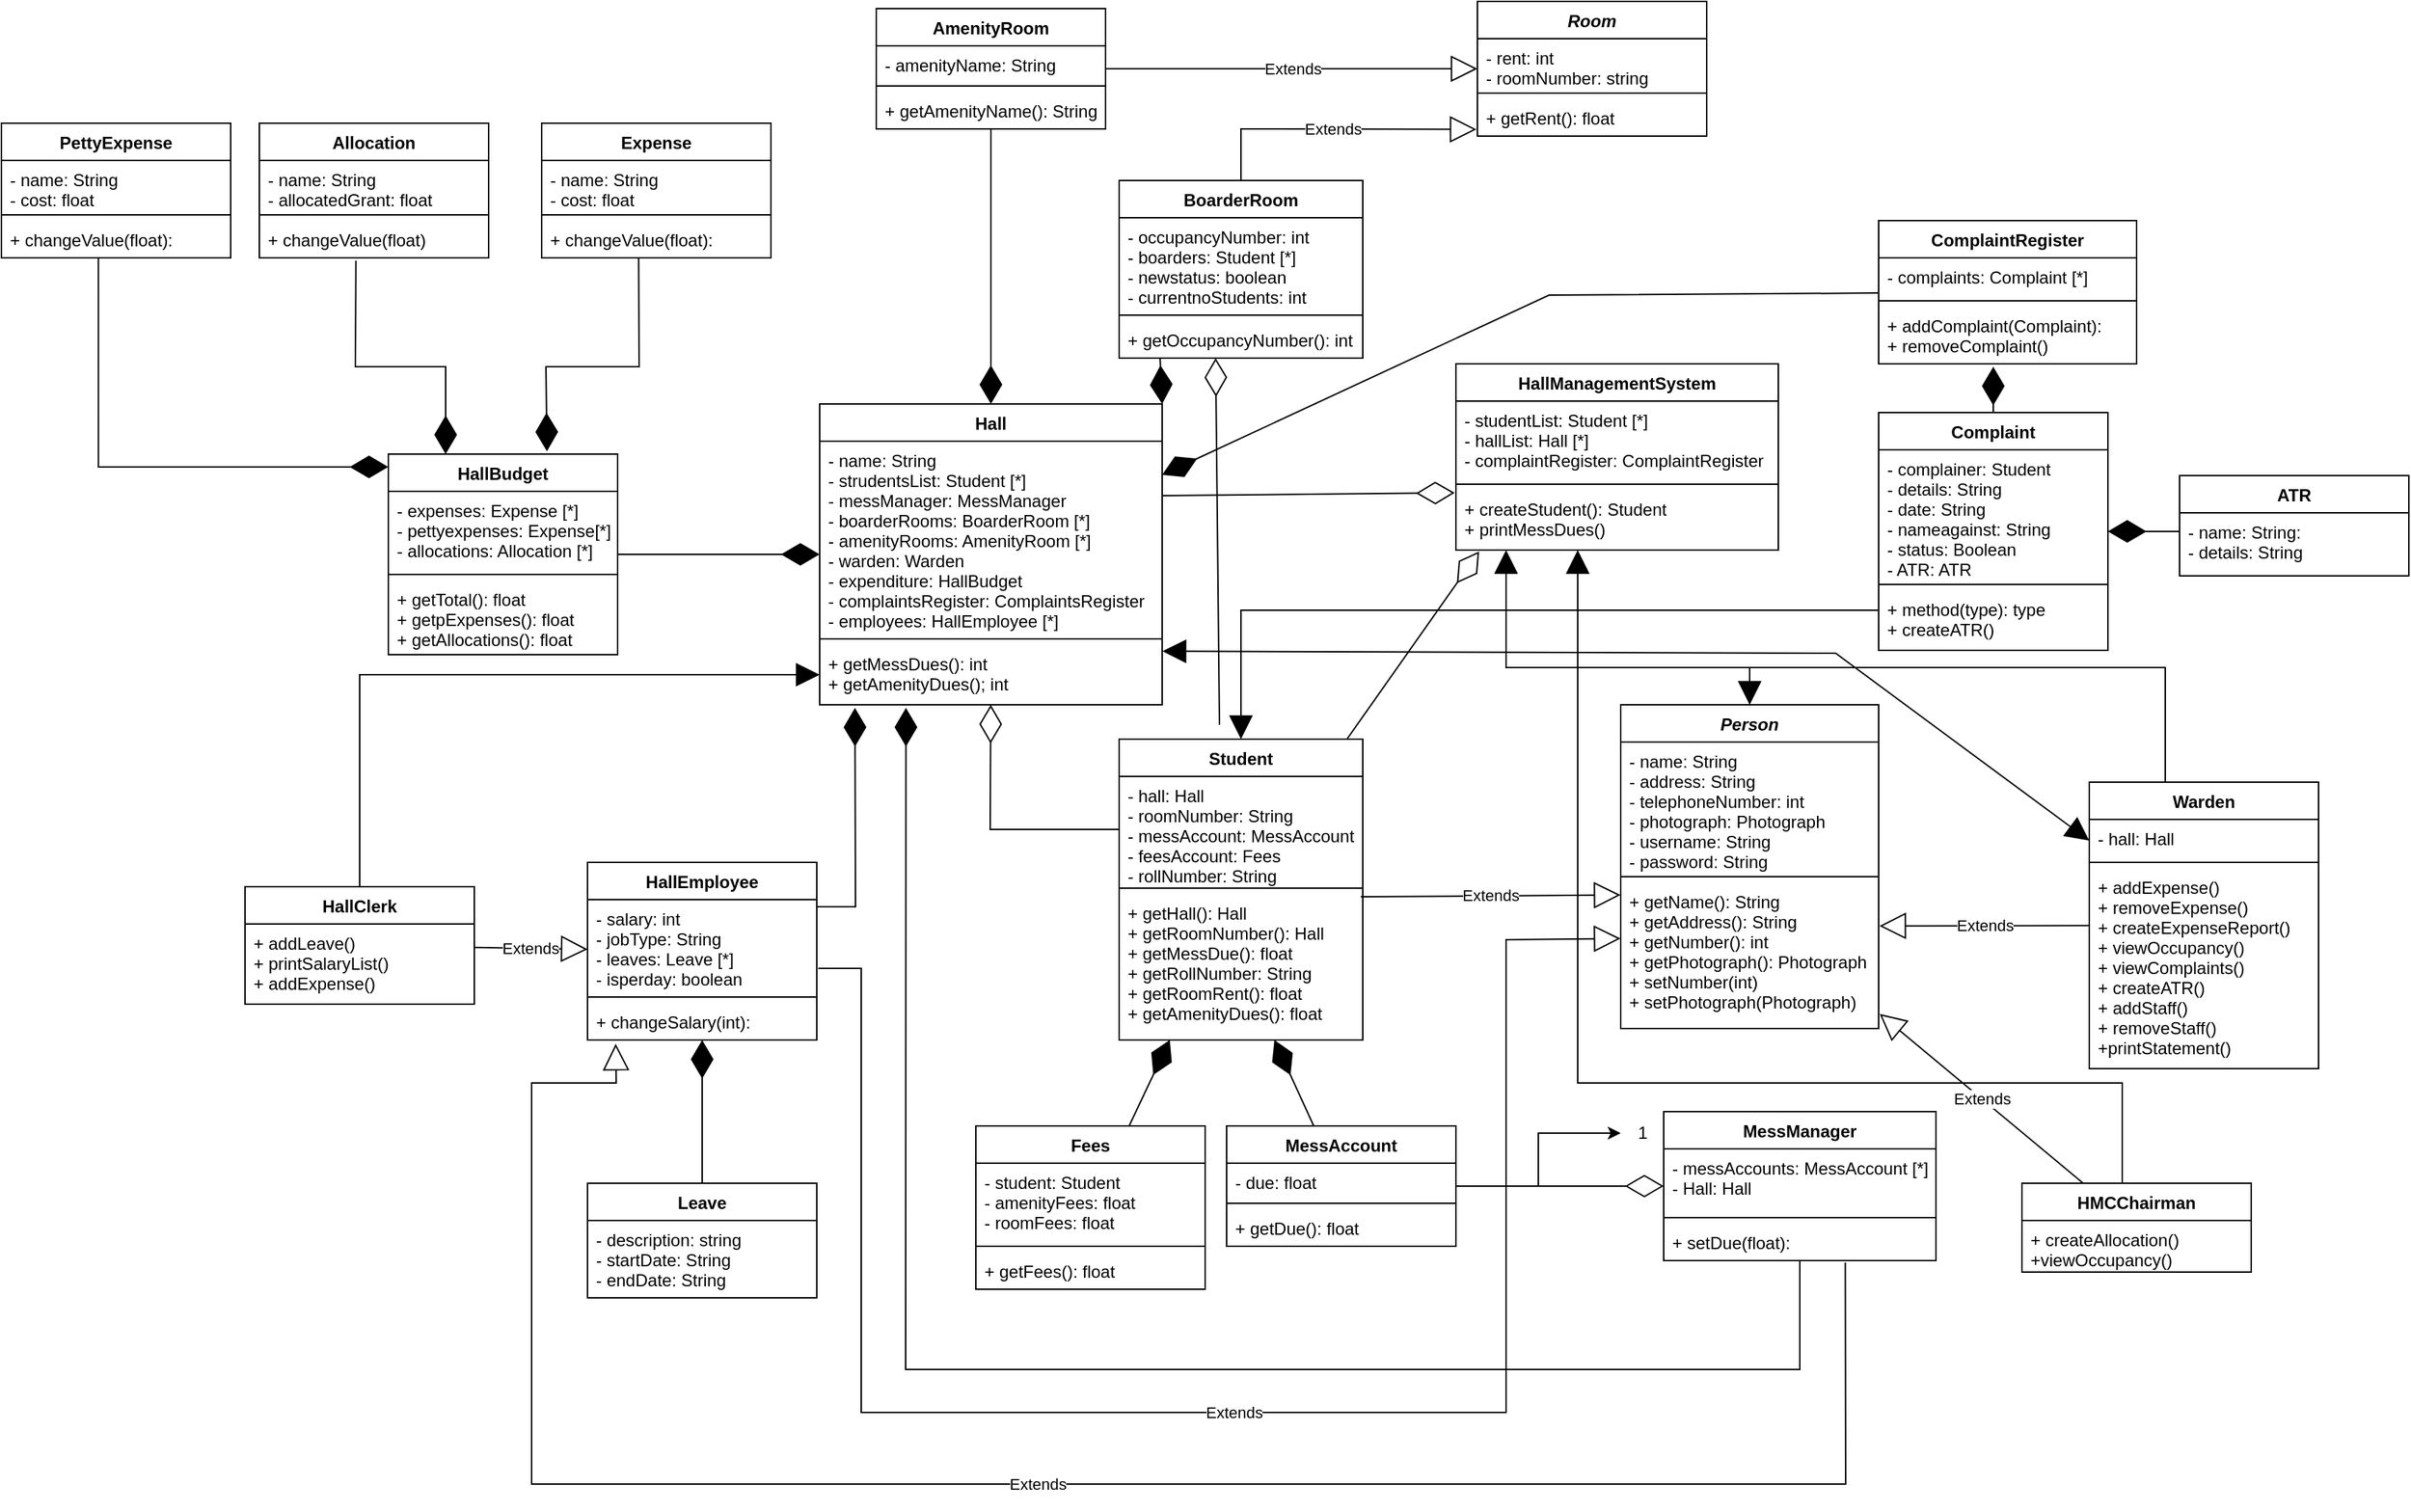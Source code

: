 <mxfile version="21.1.3" type="device">
  <diagram id="C5RBs43oDa-KdzZeNtuy" name="Page-1">
    <mxGraphModel dx="2389" dy="2040" grid="1" gridSize="10" guides="1" tooltips="1" connect="1" arrows="1" fold="1" page="1" pageScale="1" pageWidth="827" pageHeight="1169" math="0" shadow="0">
      <root>
        <mxCell id="WIyWlLk6GJQsqaUBKTNV-0" />
        <mxCell id="WIyWlLk6GJQsqaUBKTNV-1" parent="WIyWlLk6GJQsqaUBKTNV-0" />
        <mxCell id="8-GeU_bBelWQcZoW2wFP-0" value="HallManagementSystem" style="swimlane;fontStyle=1;align=center;verticalAlign=top;childLayout=stackLayout;horizontal=1;startSize=26;horizontalStack=0;resizeParent=1;resizeParentMax=0;resizeLast=0;collapsible=1;marginBottom=0;" parent="WIyWlLk6GJQsqaUBKTNV-1" vertex="1">
          <mxGeometry x="225" y="-282" width="225" height="130" as="geometry" />
        </mxCell>
        <mxCell id="8-GeU_bBelWQcZoW2wFP-1" value="- studentList: Student [*]&#xa;- hallList: Hall [*]&#xa;- complaintRegister: ComplaintRegister" style="text;strokeColor=none;fillColor=none;align=left;verticalAlign=top;spacingLeft=4;spacingRight=4;overflow=hidden;rotatable=0;points=[[0,0.5],[1,0.5]];portConstraint=eastwest;" parent="8-GeU_bBelWQcZoW2wFP-0" vertex="1">
          <mxGeometry y="26" width="225" height="54" as="geometry" />
        </mxCell>
        <mxCell id="8-GeU_bBelWQcZoW2wFP-2" value="" style="line;strokeWidth=1;fillColor=none;align=left;verticalAlign=middle;spacingTop=-1;spacingLeft=3;spacingRight=3;rotatable=0;labelPosition=right;points=[];portConstraint=eastwest;strokeColor=inherit;" parent="8-GeU_bBelWQcZoW2wFP-0" vertex="1">
          <mxGeometry y="80" width="225" height="8" as="geometry" />
        </mxCell>
        <mxCell id="8-GeU_bBelWQcZoW2wFP-3" value="+ createStudent(): Student&#xa;+ printMessDues()" style="text;strokeColor=none;fillColor=none;align=left;verticalAlign=top;spacingLeft=4;spacingRight=4;overflow=hidden;rotatable=0;points=[[0,0.5],[1,0.5]];portConstraint=eastwest;" parent="8-GeU_bBelWQcZoW2wFP-0" vertex="1">
          <mxGeometry y="88" width="225" height="42" as="geometry" />
        </mxCell>
        <mxCell id="8-GeU_bBelWQcZoW2wFP-12" value="Student" style="swimlane;fontStyle=1;align=center;verticalAlign=top;childLayout=stackLayout;horizontal=1;startSize=26;horizontalStack=0;resizeParent=1;resizeParentMax=0;resizeLast=0;collapsible=1;marginBottom=0;" parent="WIyWlLk6GJQsqaUBKTNV-1" vertex="1">
          <mxGeometry x="-10" y="-20" width="170" height="210" as="geometry" />
        </mxCell>
        <mxCell id="8-GeU_bBelWQcZoW2wFP-13" value="- hall: Hall&#xa;- roomNumber: String&#xa;- messAccount: MessAccount&#xa;- feesAccount: Fees&#xa;- rollNumber: String&#xa;- room: BoarderRoom" style="text;strokeColor=none;fillColor=none;align=left;verticalAlign=top;spacingLeft=4;spacingRight=4;overflow=hidden;rotatable=0;points=[[0,0.5],[1,0.5]];portConstraint=eastwest;" parent="8-GeU_bBelWQcZoW2wFP-12" vertex="1">
          <mxGeometry y="26" width="170" height="74" as="geometry" />
        </mxCell>
        <mxCell id="8-GeU_bBelWQcZoW2wFP-14" value="" style="line;strokeWidth=1;fillColor=none;align=left;verticalAlign=middle;spacingTop=-1;spacingLeft=3;spacingRight=3;rotatable=0;labelPosition=right;points=[];portConstraint=eastwest;strokeColor=inherit;" parent="8-GeU_bBelWQcZoW2wFP-12" vertex="1">
          <mxGeometry y="100" width="170" height="8" as="geometry" />
        </mxCell>
        <mxCell id="8-GeU_bBelWQcZoW2wFP-15" value="+ getHall(): Hall&#xa;+ getRoomNumber(): Hall&#xa;+ getMessDue(): float&#xa;+ getRollNumber: String&#xa;+ getRoomRent(): float&#xa;+ getAmenityDues(): float" style="text;strokeColor=none;fillColor=none;align=left;verticalAlign=top;spacingLeft=4;spacingRight=4;overflow=hidden;rotatable=0;points=[[0,0.5],[1,0.5]];portConstraint=eastwest;" parent="8-GeU_bBelWQcZoW2wFP-12" vertex="1">
          <mxGeometry y="108" width="170" height="102" as="geometry" />
        </mxCell>
        <mxCell id="NSiUn7Op9CE1pnOAJ0Dl-1" value="" style="edgeStyle=orthogonalEdgeStyle;rounded=0;orthogonalLoop=1;jettySize=auto;html=1;" parent="WIyWlLk6GJQsqaUBKTNV-1" source="8-GeU_bBelWQcZoW2wFP-22" target="8-GeU_bBelWQcZoW2wFP-41" edge="1">
          <mxGeometry relative="1" as="geometry" />
        </mxCell>
        <mxCell id="8-GeU_bBelWQcZoW2wFP-22" value="MessAccount" style="swimlane;fontStyle=1;align=center;verticalAlign=top;childLayout=stackLayout;horizontal=1;startSize=26;horizontalStack=0;resizeParent=1;resizeParentMax=0;resizeLast=0;collapsible=1;marginBottom=0;" parent="WIyWlLk6GJQsqaUBKTNV-1" vertex="1">
          <mxGeometry x="65" y="250" width="160" height="84" as="geometry" />
        </mxCell>
        <mxCell id="8-GeU_bBelWQcZoW2wFP-23" value="- due: float" style="text;strokeColor=none;fillColor=none;align=left;verticalAlign=top;spacingLeft=4;spacingRight=4;overflow=hidden;rotatable=0;points=[[0,0.5],[1,0.5]];portConstraint=eastwest;" parent="8-GeU_bBelWQcZoW2wFP-22" vertex="1">
          <mxGeometry y="26" width="160" height="24" as="geometry" />
        </mxCell>
        <mxCell id="8-GeU_bBelWQcZoW2wFP-24" value="" style="line;strokeWidth=1;fillColor=none;align=left;verticalAlign=middle;spacingTop=-1;spacingLeft=3;spacingRight=3;rotatable=0;labelPosition=right;points=[];portConstraint=eastwest;strokeColor=inherit;" parent="8-GeU_bBelWQcZoW2wFP-22" vertex="1">
          <mxGeometry y="50" width="160" height="8" as="geometry" />
        </mxCell>
        <mxCell id="8-GeU_bBelWQcZoW2wFP-25" value="+ getDue(): float" style="text;strokeColor=none;fillColor=none;align=left;verticalAlign=top;spacingLeft=4;spacingRight=4;overflow=hidden;rotatable=0;points=[[0,0.5],[1,0.5]];portConstraint=eastwest;" parent="8-GeU_bBelWQcZoW2wFP-22" vertex="1">
          <mxGeometry y="58" width="160" height="26" as="geometry" />
        </mxCell>
        <mxCell id="8-GeU_bBelWQcZoW2wFP-27" value="MessManager" style="swimlane;fontStyle=1;align=center;verticalAlign=top;childLayout=stackLayout;horizontal=1;startSize=26;horizontalStack=0;resizeParent=1;resizeParentMax=0;resizeLast=0;collapsible=1;marginBottom=0;" parent="WIyWlLk6GJQsqaUBKTNV-1" vertex="1">
          <mxGeometry x="370" y="240" width="190" height="104" as="geometry" />
        </mxCell>
        <mxCell id="8-GeU_bBelWQcZoW2wFP-28" value="- messAccounts: MessAccount [*]&#xa;- Hall: Hall" style="text;strokeColor=none;fillColor=none;align=left;verticalAlign=top;spacingLeft=4;spacingRight=4;overflow=hidden;rotatable=0;points=[[0,0.5],[1,0.5]];portConstraint=eastwest;" parent="8-GeU_bBelWQcZoW2wFP-27" vertex="1">
          <mxGeometry y="26" width="190" height="44" as="geometry" />
        </mxCell>
        <mxCell id="8-GeU_bBelWQcZoW2wFP-29" value="" style="line;strokeWidth=1;fillColor=none;align=left;verticalAlign=middle;spacingTop=-1;spacingLeft=3;spacingRight=3;rotatable=0;labelPosition=right;points=[];portConstraint=eastwest;strokeColor=inherit;" parent="8-GeU_bBelWQcZoW2wFP-27" vertex="1">
          <mxGeometry y="70" width="190" height="8" as="geometry" />
        </mxCell>
        <mxCell id="8-GeU_bBelWQcZoW2wFP-30" value="+ setDue(float):" style="text;strokeColor=none;fillColor=none;align=left;verticalAlign=top;spacingLeft=4;spacingRight=4;overflow=hidden;rotatable=0;points=[[0,0.5],[1,0.5]];portConstraint=eastwest;" parent="8-GeU_bBelWQcZoW2wFP-27" vertex="1">
          <mxGeometry y="78" width="190" height="26" as="geometry" />
        </mxCell>
        <mxCell id="8-GeU_bBelWQcZoW2wFP-32" value="Extends" style="endArrow=block;endSize=16;endFill=0;html=1;rounded=0;exitX=0.992;exitY=0.02;exitDx=0;exitDy=0;exitPerimeter=0;entryX=-0.001;entryY=0.086;entryDx=0;entryDy=0;entryPerimeter=0;" parent="WIyWlLk6GJQsqaUBKTNV-1" source="8-GeU_bBelWQcZoW2wFP-15" target="8-GeU_bBelWQcZoW2wFP-7" edge="1">
          <mxGeometry width="160" relative="1" as="geometry">
            <mxPoint x="230" y="80" as="sourcePoint" />
            <mxPoint x="350" y="80" as="targetPoint" />
          </mxGeometry>
        </mxCell>
        <mxCell id="8-GeU_bBelWQcZoW2wFP-34" value="" style="endArrow=diamondThin;endFill=1;endSize=24;html=1;rounded=0;" parent="WIyWlLk6GJQsqaUBKTNV-1" source="8-GeU_bBelWQcZoW2wFP-22" target="8-GeU_bBelWQcZoW2wFP-15" edge="1">
          <mxGeometry width="160" relative="1" as="geometry">
            <mxPoint x="137" y="250" as="sourcePoint" />
            <mxPoint x="140" y="150" as="targetPoint" />
          </mxGeometry>
        </mxCell>
        <mxCell id="8-GeU_bBelWQcZoW2wFP-37" value="Extends" style="endArrow=block;endSize=16;endFill=0;html=1;rounded=0;exitX=0.667;exitY=1.051;exitDx=0;exitDy=0;exitPerimeter=0;entryX=0.123;entryY=1.103;entryDx=0;entryDy=0;entryPerimeter=0;" parent="WIyWlLk6GJQsqaUBKTNV-1" source="8-GeU_bBelWQcZoW2wFP-30" target="8-GeU_bBelWQcZoW2wFP-147" edge="1">
          <mxGeometry width="160" relative="1" as="geometry">
            <mxPoint x="240" y="90" as="sourcePoint" />
            <mxPoint x="-480" y="490" as="targetPoint" />
            <Array as="points">
              <mxPoint x="497" y="500" />
              <mxPoint x="-420" y="500" />
              <mxPoint x="-420" y="220" />
              <mxPoint x="-361" y="220" />
            </Array>
          </mxGeometry>
        </mxCell>
        <mxCell id="8-GeU_bBelWQcZoW2wFP-41" value="1" style="text;html=1;align=center;verticalAlign=middle;resizable=0;points=[];autosize=1;strokeColor=none;fillColor=none;" parent="WIyWlLk6GJQsqaUBKTNV-1" vertex="1">
          <mxGeometry x="340" y="240" width="30" height="30" as="geometry" />
        </mxCell>
        <mxCell id="8-GeU_bBelWQcZoW2wFP-42" value="Hall" style="swimlane;fontStyle=1;align=center;verticalAlign=top;childLayout=stackLayout;horizontal=1;startSize=26;horizontalStack=0;resizeParent=1;resizeParentMax=0;resizeLast=0;collapsible=1;marginBottom=0;" parent="WIyWlLk6GJQsqaUBKTNV-1" vertex="1">
          <mxGeometry x="-219" y="-254" width="239" height="210" as="geometry" />
        </mxCell>
        <mxCell id="8-GeU_bBelWQcZoW2wFP-43" value="- name: String&#xa;- strudentsList: Student [*]&#xa;- messManager: MessManager&#xa;- boarderRooms: BoarderRoom [*]&#xa;- amenityRooms: AmenityRoom [*]&#xa;- warden: Warden&#xa;- expenditure: HallBudget&#xa;- complaintsRegister: ComplaintsRegister&#xa;- employees: HallEmployee [*]" style="text;strokeColor=none;fillColor=none;align=left;verticalAlign=top;spacingLeft=4;spacingRight=4;overflow=hidden;rotatable=0;points=[[0,0.5],[1,0.5]];portConstraint=eastwest;" parent="8-GeU_bBelWQcZoW2wFP-42" vertex="1">
          <mxGeometry y="26" width="239" height="134" as="geometry" />
        </mxCell>
        <mxCell id="8-GeU_bBelWQcZoW2wFP-44" value="" style="line;strokeWidth=1;fillColor=none;align=left;verticalAlign=middle;spacingTop=-1;spacingLeft=3;spacingRight=3;rotatable=0;labelPosition=right;points=[];portConstraint=eastwest;strokeColor=inherit;" parent="8-GeU_bBelWQcZoW2wFP-42" vertex="1">
          <mxGeometry y="160" width="239" height="8" as="geometry" />
        </mxCell>
        <mxCell id="8-GeU_bBelWQcZoW2wFP-45" value="+ getMessDues(): int&#xa;+ getAmenityDues(); int" style="text;strokeColor=none;fillColor=none;align=left;verticalAlign=top;spacingLeft=4;spacingRight=4;overflow=hidden;rotatable=0;points=[[0,0.5],[1,0.5]];portConstraint=eastwest;" parent="8-GeU_bBelWQcZoW2wFP-42" vertex="1">
          <mxGeometry y="168" width="239" height="42" as="geometry" />
        </mxCell>
        <mxCell id="8-GeU_bBelWQcZoW2wFP-48" value="" style="endArrow=diamondThin;endFill=0;endSize=24;html=1;rounded=0;exitX=0;exitY=0.5;exitDx=0;exitDy=0;" parent="WIyWlLk6GJQsqaUBKTNV-1" source="8-GeU_bBelWQcZoW2wFP-13" target="8-GeU_bBelWQcZoW2wFP-45" edge="1">
          <mxGeometry width="160" relative="1" as="geometry">
            <mxPoint x="-70" y="130" as="sourcePoint" />
            <mxPoint x="-60" y="-90" as="targetPoint" />
            <Array as="points">
              <mxPoint x="-100" y="43" />
            </Array>
          </mxGeometry>
        </mxCell>
        <mxCell id="8-GeU_bBelWQcZoW2wFP-49" value="" style="endArrow=diamondThin;endFill=1;endSize=24;html=1;rounded=0;entryX=0.252;entryY=1.052;entryDx=0;entryDy=0;entryPerimeter=0;" parent="WIyWlLk6GJQsqaUBKTNV-1" source="8-GeU_bBelWQcZoW2wFP-30" target="8-GeU_bBelWQcZoW2wFP-45" edge="1">
          <mxGeometry width="160" relative="1" as="geometry">
            <mxPoint x="440" y="410" as="sourcePoint" />
            <mxPoint x="-159" y="-40" as="targetPoint" />
            <Array as="points">
              <mxPoint x="465" y="420" />
              <mxPoint x="-159" y="420" />
            </Array>
          </mxGeometry>
        </mxCell>
        <mxCell id="8-GeU_bBelWQcZoW2wFP-50" value="Room" style="swimlane;fontStyle=3;align=center;verticalAlign=top;childLayout=stackLayout;horizontal=1;startSize=26;horizontalStack=0;resizeParent=1;resizeParentMax=0;resizeLast=0;collapsible=1;marginBottom=0;" parent="WIyWlLk6GJQsqaUBKTNV-1" vertex="1">
          <mxGeometry x="240" y="-535" width="160" height="94" as="geometry" />
        </mxCell>
        <mxCell id="8-GeU_bBelWQcZoW2wFP-51" value="- rent: int&#xa;- roomNumber: string" style="text;strokeColor=none;fillColor=none;align=left;verticalAlign=top;spacingLeft=4;spacingRight=4;overflow=hidden;rotatable=0;points=[[0,0.5],[1,0.5]];portConstraint=eastwest;" parent="8-GeU_bBelWQcZoW2wFP-50" vertex="1">
          <mxGeometry y="26" width="160" height="34" as="geometry" />
        </mxCell>
        <mxCell id="8-GeU_bBelWQcZoW2wFP-52" value="" style="line;strokeWidth=1;fillColor=none;align=left;verticalAlign=middle;spacingTop=-1;spacingLeft=3;spacingRight=3;rotatable=0;labelPosition=right;points=[];portConstraint=eastwest;strokeColor=inherit;" parent="8-GeU_bBelWQcZoW2wFP-50" vertex="1">
          <mxGeometry y="60" width="160" height="8" as="geometry" />
        </mxCell>
        <mxCell id="8-GeU_bBelWQcZoW2wFP-53" value="+ getRent(): float" style="text;strokeColor=none;fillColor=none;align=left;verticalAlign=top;spacingLeft=4;spacingRight=4;overflow=hidden;rotatable=0;points=[[0,0.5],[1,0.5]];portConstraint=eastwest;" parent="8-GeU_bBelWQcZoW2wFP-50" vertex="1">
          <mxGeometry y="68" width="160" height="26" as="geometry" />
        </mxCell>
        <mxCell id="8-GeU_bBelWQcZoW2wFP-54" value="BoarderRoom" style="swimlane;fontStyle=1;align=center;verticalAlign=top;childLayout=stackLayout;horizontal=1;startSize=26;horizontalStack=0;resizeParent=1;resizeParentMax=0;resizeLast=0;collapsible=1;marginBottom=0;" parent="WIyWlLk6GJQsqaUBKTNV-1" vertex="1">
          <mxGeometry x="-10" y="-410" width="170" height="124" as="geometry" />
        </mxCell>
        <mxCell id="8-GeU_bBelWQcZoW2wFP-55" value="- occupancyNumber: int&#xa;- boarders: Student [*]&#xa;- newstatus: boolean&#xa;- currentnoStudents: int&#xa;" style="text;strokeColor=none;fillColor=none;align=left;verticalAlign=top;spacingLeft=4;spacingRight=4;overflow=hidden;rotatable=0;points=[[0,0.5],[1,0.5]];portConstraint=eastwest;" parent="8-GeU_bBelWQcZoW2wFP-54" vertex="1">
          <mxGeometry y="26" width="170" height="64" as="geometry" />
        </mxCell>
        <mxCell id="8-GeU_bBelWQcZoW2wFP-56" value="" style="line;strokeWidth=1;fillColor=none;align=left;verticalAlign=middle;spacingTop=-1;spacingLeft=3;spacingRight=3;rotatable=0;labelPosition=right;points=[];portConstraint=eastwest;strokeColor=inherit;" parent="8-GeU_bBelWQcZoW2wFP-54" vertex="1">
          <mxGeometry y="90" width="170" height="8" as="geometry" />
        </mxCell>
        <mxCell id="8-GeU_bBelWQcZoW2wFP-57" value="+ getOccupancyNumber(): int" style="text;strokeColor=none;fillColor=none;align=left;verticalAlign=top;spacingLeft=4;spacingRight=4;overflow=hidden;rotatable=0;points=[[0,0.5],[1,0.5]];portConstraint=eastwest;" parent="8-GeU_bBelWQcZoW2wFP-54" vertex="1">
          <mxGeometry y="98" width="170" height="26" as="geometry" />
        </mxCell>
        <mxCell id="8-GeU_bBelWQcZoW2wFP-58" value="Extends" style="endArrow=block;endSize=16;endFill=0;html=1;rounded=0;entryX=-0.004;entryY=0.821;entryDx=0;entryDy=0;entryPerimeter=0;" parent="WIyWlLk6GJQsqaUBKTNV-1" source="8-GeU_bBelWQcZoW2wFP-54" target="8-GeU_bBelWQcZoW2wFP-53" edge="1">
          <mxGeometry width="160" relative="1" as="geometry">
            <mxPoint x="20" y="-517" as="sourcePoint" />
            <mxPoint x="230" y="-517.5" as="targetPoint" />
            <Array as="points">
              <mxPoint x="75" y="-446" />
            </Array>
          </mxGeometry>
        </mxCell>
        <mxCell id="8-GeU_bBelWQcZoW2wFP-59" value="" style="endArrow=diamondThin;endFill=1;endSize=24;html=1;rounded=0;entryX=1;entryY=0;entryDx=0;entryDy=0;exitX=0.168;exitY=0.993;exitDx=0;exitDy=0;exitPerimeter=0;" parent="WIyWlLk6GJQsqaUBKTNV-1" source="8-GeU_bBelWQcZoW2wFP-57" target="8-GeU_bBelWQcZoW2wFP-42" edge="1">
          <mxGeometry width="160" relative="1" as="geometry">
            <mxPoint x="20" y="-310" as="sourcePoint" />
            <mxPoint x="200" y="-160" as="targetPoint" />
          </mxGeometry>
        </mxCell>
        <mxCell id="8-GeU_bBelWQcZoW2wFP-60" value="AmenityRoom" style="swimlane;fontStyle=1;align=center;verticalAlign=top;childLayout=stackLayout;horizontal=1;startSize=26;horizontalStack=0;resizeParent=1;resizeParentMax=0;resizeLast=0;collapsible=1;marginBottom=0;" parent="WIyWlLk6GJQsqaUBKTNV-1" vertex="1">
          <mxGeometry x="-179.5" y="-530" width="160" height="84" as="geometry" />
        </mxCell>
        <mxCell id="8-GeU_bBelWQcZoW2wFP-61" value="- amenityName: String" style="text;strokeColor=none;fillColor=none;align=left;verticalAlign=top;spacingLeft=4;spacingRight=4;overflow=hidden;rotatable=0;points=[[0,0.5],[1,0.5]];portConstraint=eastwest;" parent="8-GeU_bBelWQcZoW2wFP-60" vertex="1">
          <mxGeometry y="26" width="160" height="24" as="geometry" />
        </mxCell>
        <mxCell id="8-GeU_bBelWQcZoW2wFP-62" value="" style="line;strokeWidth=1;fillColor=none;align=left;verticalAlign=middle;spacingTop=-1;spacingLeft=3;spacingRight=3;rotatable=0;labelPosition=right;points=[];portConstraint=eastwest;strokeColor=inherit;" parent="8-GeU_bBelWQcZoW2wFP-60" vertex="1">
          <mxGeometry y="50" width="160" height="8" as="geometry" />
        </mxCell>
        <mxCell id="8-GeU_bBelWQcZoW2wFP-63" value="+ getAmenityName(): String" style="text;strokeColor=none;fillColor=none;align=left;verticalAlign=top;spacingLeft=4;spacingRight=4;overflow=hidden;rotatable=0;points=[[0,0.5],[1,0.5]];portConstraint=eastwest;" parent="8-GeU_bBelWQcZoW2wFP-60" vertex="1">
          <mxGeometry y="58" width="160" height="26" as="geometry" />
        </mxCell>
        <mxCell id="8-GeU_bBelWQcZoW2wFP-64" value="Extends" style="endArrow=block;endSize=16;endFill=0;html=1;rounded=0;" parent="WIyWlLk6GJQsqaUBKTNV-1" source="8-GeU_bBelWQcZoW2wFP-60" target="8-GeU_bBelWQcZoW2wFP-50" edge="1">
          <mxGeometry width="160" relative="1" as="geometry">
            <mxPoint x="40" y="-400" as="sourcePoint" />
            <mxPoint x="200" y="-400" as="targetPoint" />
          </mxGeometry>
        </mxCell>
        <mxCell id="8-GeU_bBelWQcZoW2wFP-65" value="" style="endArrow=diamondThin;endFill=1;endSize=24;html=1;rounded=0;" parent="WIyWlLk6GJQsqaUBKTNV-1" source="8-GeU_bBelWQcZoW2wFP-60" target="8-GeU_bBelWQcZoW2wFP-42" edge="1">
          <mxGeometry width="160" relative="1" as="geometry">
            <mxPoint x="40" y="-400" as="sourcePoint" />
            <mxPoint x="200" y="-400" as="targetPoint" />
          </mxGeometry>
        </mxCell>
        <mxCell id="8-GeU_bBelWQcZoW2wFP-66" value="" style="endArrow=diamondThin;endFill=0;endSize=24;html=1;rounded=0;entryX=-0.004;entryY=0.049;entryDx=0;entryDy=0;entryPerimeter=0;" parent="WIyWlLk6GJQsqaUBKTNV-1" target="8-GeU_bBelWQcZoW2wFP-3" edge="1">
          <mxGeometry width="160" relative="1" as="geometry">
            <mxPoint x="20" y="-190" as="sourcePoint" />
            <mxPoint x="220" y="-200" as="targetPoint" />
          </mxGeometry>
        </mxCell>
        <mxCell id="8-GeU_bBelWQcZoW2wFP-67" value="" style="endArrow=diamondThin;endFill=0;endSize=24;html=1;rounded=0;entryX=0.072;entryY=1.025;entryDx=0;entryDy=0;entryPerimeter=0;" parent="WIyWlLk6GJQsqaUBKTNV-1" source="8-GeU_bBelWQcZoW2wFP-12" target="8-GeU_bBelWQcZoW2wFP-3" edge="1">
          <mxGeometry width="160" relative="1" as="geometry">
            <mxPoint x="10" y="-80" as="sourcePoint" />
            <mxPoint x="230" y="-150" as="targetPoint" />
          </mxGeometry>
        </mxCell>
        <mxCell id="8-GeU_bBelWQcZoW2wFP-68" value="" style="endArrow=diamondThin;endFill=0;endSize=24;html=1;rounded=0;" parent="WIyWlLk6GJQsqaUBKTNV-1" source="8-GeU_bBelWQcZoW2wFP-22" target="8-GeU_bBelWQcZoW2wFP-27" edge="1">
          <mxGeometry width="160" relative="1" as="geometry">
            <mxPoint x="230" y="110" as="sourcePoint" />
            <mxPoint x="70" y="110" as="targetPoint" />
          </mxGeometry>
        </mxCell>
        <mxCell id="8-GeU_bBelWQcZoW2wFP-73" value="" style="endArrow=diamondThin;endFill=0;endSize=24;html=1;rounded=0;entryX=0.396;entryY=1;entryDx=0;entryDy=0;entryPerimeter=0;" parent="WIyWlLk6GJQsqaUBKTNV-1" target="8-GeU_bBelWQcZoW2wFP-57" edge="1">
          <mxGeometry width="160" relative="1" as="geometry">
            <mxPoint x="60" y="-30" as="sourcePoint" />
            <mxPoint x="50" y="-300" as="targetPoint" />
          </mxGeometry>
        </mxCell>
        <mxCell id="8-GeU_bBelWQcZoW2wFP-75" value="Fees" style="swimlane;fontStyle=1;align=center;verticalAlign=top;childLayout=stackLayout;horizontal=1;startSize=26;horizontalStack=0;resizeParent=1;resizeParentMax=0;resizeLast=0;collapsible=1;marginBottom=0;" parent="WIyWlLk6GJQsqaUBKTNV-1" vertex="1">
          <mxGeometry x="-110" y="250" width="160" height="114" as="geometry" />
        </mxCell>
        <mxCell id="8-GeU_bBelWQcZoW2wFP-76" value="- student: Student&#xa;- amenityFees: float&#xa;- roomFees: float" style="text;strokeColor=none;fillColor=none;align=left;verticalAlign=top;spacingLeft=4;spacingRight=4;overflow=hidden;rotatable=0;points=[[0,0.5],[1,0.5]];portConstraint=eastwest;" parent="8-GeU_bBelWQcZoW2wFP-75" vertex="1">
          <mxGeometry y="26" width="160" height="54" as="geometry" />
        </mxCell>
        <mxCell id="8-GeU_bBelWQcZoW2wFP-77" value="" style="line;strokeWidth=1;fillColor=none;align=left;verticalAlign=middle;spacingTop=-1;spacingLeft=3;spacingRight=3;rotatable=0;labelPosition=right;points=[];portConstraint=eastwest;strokeColor=inherit;" parent="8-GeU_bBelWQcZoW2wFP-75" vertex="1">
          <mxGeometry y="80" width="160" height="8" as="geometry" />
        </mxCell>
        <mxCell id="8-GeU_bBelWQcZoW2wFP-78" value="+ getFees(): float" style="text;strokeColor=none;fillColor=none;align=left;verticalAlign=top;spacingLeft=4;spacingRight=4;overflow=hidden;rotatable=0;points=[[0,0.5],[1,0.5]];portConstraint=eastwest;" parent="8-GeU_bBelWQcZoW2wFP-75" vertex="1">
          <mxGeometry y="88" width="160" height="26" as="geometry" />
        </mxCell>
        <mxCell id="8-GeU_bBelWQcZoW2wFP-79" value="" style="endArrow=diamondThin;endFill=1;endSize=24;html=1;rounded=0;" parent="WIyWlLk6GJQsqaUBKTNV-1" source="8-GeU_bBelWQcZoW2wFP-75" target="8-GeU_bBelWQcZoW2wFP-12" edge="1">
          <mxGeometry width="160" relative="1" as="geometry">
            <mxPoint y="180" as="sourcePoint" />
            <mxPoint x="160" y="180" as="targetPoint" />
          </mxGeometry>
        </mxCell>
        <mxCell id="8-GeU_bBelWQcZoW2wFP-81" value="Complaint" style="swimlane;fontStyle=1;align=center;verticalAlign=top;childLayout=stackLayout;horizontal=1;startSize=26;horizontalStack=0;resizeParent=1;resizeParentMax=0;resizeLast=0;collapsible=1;marginBottom=0;" parent="WIyWlLk6GJQsqaUBKTNV-1" vertex="1">
          <mxGeometry x="520" y="-248" width="160" height="166" as="geometry" />
        </mxCell>
        <mxCell id="8-GeU_bBelWQcZoW2wFP-82" value="- complainer: Student&#xa;- details: String&#xa;- date: String&#xa;- nameagainst: String&#xa;- status: Boolean&#xa;- ATR: ATR" style="text;strokeColor=none;fillColor=none;align=left;verticalAlign=top;spacingLeft=4;spacingRight=4;overflow=hidden;rotatable=0;points=[[0,0.5],[1,0.5]];portConstraint=eastwest;" parent="8-GeU_bBelWQcZoW2wFP-81" vertex="1">
          <mxGeometry y="26" width="160" height="90" as="geometry" />
        </mxCell>
        <mxCell id="8-GeU_bBelWQcZoW2wFP-83" value="" style="line;strokeWidth=1;fillColor=none;align=left;verticalAlign=middle;spacingTop=-1;spacingLeft=3;spacingRight=3;rotatable=0;labelPosition=right;points=[];portConstraint=eastwest;strokeColor=inherit;" parent="8-GeU_bBelWQcZoW2wFP-81" vertex="1">
          <mxGeometry y="116" width="160" height="8" as="geometry" />
        </mxCell>
        <mxCell id="8-GeU_bBelWQcZoW2wFP-84" value="+ method(type): type&#xa;+ createATR()" style="text;strokeColor=none;fillColor=none;align=left;verticalAlign=top;spacingLeft=4;spacingRight=4;overflow=hidden;rotatable=0;points=[[0,0.5],[1,0.5]];portConstraint=eastwest;" parent="8-GeU_bBelWQcZoW2wFP-81" vertex="1">
          <mxGeometry y="124" width="160" height="42" as="geometry" />
        </mxCell>
        <mxCell id="8-GeU_bBelWQcZoW2wFP-85" value="ComplaintRegister" style="swimlane;fontStyle=1;align=center;verticalAlign=top;childLayout=stackLayout;horizontal=1;startSize=26;horizontalStack=0;resizeParent=1;resizeParentMax=0;resizeLast=0;collapsible=1;marginBottom=0;" parent="WIyWlLk6GJQsqaUBKTNV-1" vertex="1">
          <mxGeometry x="520" y="-382" width="180" height="100" as="geometry" />
        </mxCell>
        <mxCell id="8-GeU_bBelWQcZoW2wFP-86" value="- complaints: Complaint [*]" style="text;strokeColor=none;fillColor=none;align=left;verticalAlign=top;spacingLeft=4;spacingRight=4;overflow=hidden;rotatable=0;points=[[0,0.5],[1,0.5]];portConstraint=eastwest;" parent="8-GeU_bBelWQcZoW2wFP-85" vertex="1">
          <mxGeometry y="26" width="180" height="26" as="geometry" />
        </mxCell>
        <mxCell id="8-GeU_bBelWQcZoW2wFP-87" value="" style="line;strokeWidth=1;fillColor=none;align=left;verticalAlign=middle;spacingTop=-1;spacingLeft=3;spacingRight=3;rotatable=0;labelPosition=right;points=[];portConstraint=eastwest;strokeColor=inherit;" parent="8-GeU_bBelWQcZoW2wFP-85" vertex="1">
          <mxGeometry y="52" width="180" height="8" as="geometry" />
        </mxCell>
        <mxCell id="8-GeU_bBelWQcZoW2wFP-88" value="+ addComplaint(Complaint):&#xa;+ removeComplaint()" style="text;strokeColor=none;fillColor=none;align=left;verticalAlign=top;spacingLeft=4;spacingRight=4;overflow=hidden;rotatable=0;points=[[0,0.5],[1,0.5]];portConstraint=eastwest;" parent="8-GeU_bBelWQcZoW2wFP-85" vertex="1">
          <mxGeometry y="60" width="180" height="40" as="geometry" />
        </mxCell>
        <mxCell id="8-GeU_bBelWQcZoW2wFP-89" value="" style="endArrow=block;endFill=1;html=1;edgeStyle=orthogonalEdgeStyle;align=left;verticalAlign=top;rounded=0;startSize=24;endSize=14;" parent="WIyWlLk6GJQsqaUBKTNV-1" source="8-GeU_bBelWQcZoW2wFP-81" target="8-GeU_bBelWQcZoW2wFP-12" edge="1">
          <mxGeometry x="-1" relative="1" as="geometry">
            <mxPoint x="220" y="-140" as="sourcePoint" />
            <mxPoint x="380" y="-140" as="targetPoint" />
            <Array as="points">
              <mxPoint x="75" y="-110" />
            </Array>
          </mxGeometry>
        </mxCell>
        <mxCell id="8-GeU_bBelWQcZoW2wFP-91" value="" style="endArrow=diamondThin;endFill=1;endSize=24;html=1;rounded=0;" parent="WIyWlLk6GJQsqaUBKTNV-1" source="8-GeU_bBelWQcZoW2wFP-81" edge="1">
          <mxGeometry width="160" relative="1" as="geometry">
            <mxPoint x="250" y="-90" as="sourcePoint" />
            <mxPoint x="600" y="-280" as="targetPoint" />
          </mxGeometry>
        </mxCell>
        <mxCell id="8-GeU_bBelWQcZoW2wFP-92" value="Warden" style="swimlane;fontStyle=1;align=center;verticalAlign=top;childLayout=stackLayout;horizontal=1;startSize=26;horizontalStack=0;resizeParent=1;resizeParentMax=0;resizeLast=0;collapsible=1;marginBottom=0;" parent="WIyWlLk6GJQsqaUBKTNV-1" vertex="1">
          <mxGeometry x="667" y="10" width="160" height="200" as="geometry" />
        </mxCell>
        <mxCell id="8-GeU_bBelWQcZoW2wFP-93" value="- hall: Hall" style="text;strokeColor=none;fillColor=none;align=left;verticalAlign=top;spacingLeft=4;spacingRight=4;overflow=hidden;rotatable=0;points=[[0,0.5],[1,0.5]];portConstraint=eastwest;" parent="8-GeU_bBelWQcZoW2wFP-92" vertex="1">
          <mxGeometry y="26" width="160" height="26" as="geometry" />
        </mxCell>
        <mxCell id="8-GeU_bBelWQcZoW2wFP-94" value="" style="line;strokeWidth=1;fillColor=none;align=left;verticalAlign=middle;spacingTop=-1;spacingLeft=3;spacingRight=3;rotatable=0;labelPosition=right;points=[];portConstraint=eastwest;strokeColor=inherit;" parent="8-GeU_bBelWQcZoW2wFP-92" vertex="1">
          <mxGeometry y="52" width="160" height="8" as="geometry" />
        </mxCell>
        <mxCell id="8-GeU_bBelWQcZoW2wFP-95" value="+ addExpense()&#xa;+ removeExpense()&#xa;+ createExpenseReport()&#xa;+ viewOccupancy()&#xa;+ viewComplaints()&#xa;+ createATR()&#xa;+ addStaff()&#xa;+ removeStaff()&#xa;+printStatement()" style="text;strokeColor=none;fillColor=none;align=left;verticalAlign=top;spacingLeft=4;spacingRight=4;overflow=hidden;rotatable=0;points=[[0,0.5],[1,0.5]];portConstraint=eastwest;" parent="8-GeU_bBelWQcZoW2wFP-92" vertex="1">
          <mxGeometry y="60" width="160" height="140" as="geometry" />
        </mxCell>
        <mxCell id="8-GeU_bBelWQcZoW2wFP-98" value="" style="endArrow=block;startArrow=block;endFill=1;startFill=1;html=1;rounded=0;startSize=14;endSize=14;exitX=1.001;exitY=0.11;exitDx=0;exitDy=0;exitPerimeter=0;" parent="WIyWlLk6GJQsqaUBKTNV-1" source="8-GeU_bBelWQcZoW2wFP-45" target="8-GeU_bBelWQcZoW2wFP-92" edge="1">
          <mxGeometry width="160" relative="1" as="geometry">
            <mxPoint x="-340" y="130" as="sourcePoint" />
            <mxPoint x="-80" y="460" as="targetPoint" />
            <Array as="points">
              <mxPoint x="490" y="-80" />
            </Array>
          </mxGeometry>
        </mxCell>
        <mxCell id="8-GeU_bBelWQcZoW2wFP-99" value="Extends" style="endArrow=block;endSize=16;endFill=0;html=1;rounded=0;entryX=1.003;entryY=0.298;entryDx=0;entryDy=0;entryPerimeter=0;" parent="WIyWlLk6GJQsqaUBKTNV-1" source="8-GeU_bBelWQcZoW2wFP-92" target="8-GeU_bBelWQcZoW2wFP-7" edge="1">
          <mxGeometry width="160" relative="1" as="geometry">
            <mxPoint x="230" y="-20" as="sourcePoint" />
            <mxPoint x="390" y="-20" as="targetPoint" />
          </mxGeometry>
        </mxCell>
        <mxCell id="8-GeU_bBelWQcZoW2wFP-100" value="HallBudget" style="swimlane;fontStyle=1;align=center;verticalAlign=top;childLayout=stackLayout;horizontal=1;startSize=26;horizontalStack=0;resizeParent=1;resizeParentMax=0;resizeLast=0;collapsible=1;marginBottom=0;" parent="WIyWlLk6GJQsqaUBKTNV-1" vertex="1">
          <mxGeometry x="-520" y="-219" width="160" height="140" as="geometry" />
        </mxCell>
        <mxCell id="8-GeU_bBelWQcZoW2wFP-101" value="- expenses: Expense [*]&#xa;- pettyexpenses: Expense[*]&#xa;- allocations: Allocation [*]" style="text;strokeColor=none;fillColor=none;align=left;verticalAlign=top;spacingLeft=4;spacingRight=4;overflow=hidden;rotatable=0;points=[[0,0.5],[1,0.5]];portConstraint=eastwest;" parent="8-GeU_bBelWQcZoW2wFP-100" vertex="1">
          <mxGeometry y="26" width="160" height="54" as="geometry" />
        </mxCell>
        <mxCell id="8-GeU_bBelWQcZoW2wFP-102" value="" style="line;strokeWidth=1;fillColor=none;align=left;verticalAlign=middle;spacingTop=-1;spacingLeft=3;spacingRight=3;rotatable=0;labelPosition=right;points=[];portConstraint=eastwest;strokeColor=inherit;" parent="8-GeU_bBelWQcZoW2wFP-100" vertex="1">
          <mxGeometry y="80" width="160" height="8" as="geometry" />
        </mxCell>
        <mxCell id="8-GeU_bBelWQcZoW2wFP-103" value="+ getTotal(): float&#xa;+ getpExpenses(): float&#xa;+ getAllocations(): float" style="text;strokeColor=none;fillColor=none;align=left;verticalAlign=top;spacingLeft=4;spacingRight=4;overflow=hidden;rotatable=0;points=[[0,0.5],[1,0.5]];portConstraint=eastwest;" parent="8-GeU_bBelWQcZoW2wFP-100" vertex="1">
          <mxGeometry y="88" width="160" height="52" as="geometry" />
        </mxCell>
        <mxCell id="8-GeU_bBelWQcZoW2wFP-108" value="Expense" style="swimlane;fontStyle=1;align=center;verticalAlign=top;childLayout=stackLayout;horizontal=1;startSize=26;horizontalStack=0;resizeParent=1;resizeParentMax=0;resizeLast=0;collapsible=1;marginBottom=0;" parent="WIyWlLk6GJQsqaUBKTNV-1" vertex="1">
          <mxGeometry x="-413" y="-450" width="160" height="94" as="geometry" />
        </mxCell>
        <mxCell id="8-GeU_bBelWQcZoW2wFP-109" value="- name: String&#xa;- cost: float" style="text;strokeColor=none;fillColor=none;align=left;verticalAlign=top;spacingLeft=4;spacingRight=4;overflow=hidden;rotatable=0;points=[[0,0.5],[1,0.5]];portConstraint=eastwest;" parent="8-GeU_bBelWQcZoW2wFP-108" vertex="1">
          <mxGeometry y="26" width="160" height="34" as="geometry" />
        </mxCell>
        <mxCell id="8-GeU_bBelWQcZoW2wFP-110" value="" style="line;strokeWidth=1;fillColor=none;align=left;verticalAlign=middle;spacingTop=-1;spacingLeft=3;spacingRight=3;rotatable=0;labelPosition=right;points=[];portConstraint=eastwest;strokeColor=inherit;" parent="8-GeU_bBelWQcZoW2wFP-108" vertex="1">
          <mxGeometry y="60" width="160" height="8" as="geometry" />
        </mxCell>
        <mxCell id="8-GeU_bBelWQcZoW2wFP-111" value="+ changeValue(float):" style="text;strokeColor=none;fillColor=none;align=left;verticalAlign=top;spacingLeft=4;spacingRight=4;overflow=hidden;rotatable=0;points=[[0,0.5],[1,0.5]];portConstraint=eastwest;" parent="8-GeU_bBelWQcZoW2wFP-108" vertex="1">
          <mxGeometry y="68" width="160" height="26" as="geometry" />
        </mxCell>
        <mxCell id="8-GeU_bBelWQcZoW2wFP-112" value="" style="endArrow=diamondThin;endFill=1;endSize=24;html=1;rounded=0;exitX=0.423;exitY=1;exitDx=0;exitDy=0;exitPerimeter=0;entryX=0.692;entryY=-0.014;entryDx=0;entryDy=0;entryPerimeter=0;" parent="WIyWlLk6GJQsqaUBKTNV-1" source="8-GeU_bBelWQcZoW2wFP-111" target="8-GeU_bBelWQcZoW2wFP-100" edge="1">
          <mxGeometry width="160" relative="1" as="geometry">
            <mxPoint x="-350" y="-240" as="sourcePoint" />
            <mxPoint x="200" y="-90" as="targetPoint" />
            <Array as="points">
              <mxPoint x="-345" y="-280" />
              <mxPoint x="-410" y="-280" />
            </Array>
          </mxGeometry>
        </mxCell>
        <mxCell id="8-GeU_bBelWQcZoW2wFP-113" value="" style="endArrow=diamondThin;endFill=1;endSize=24;html=1;rounded=0;" parent="WIyWlLk6GJQsqaUBKTNV-1" source="8-GeU_bBelWQcZoW2wFP-100" target="8-GeU_bBelWQcZoW2wFP-42" edge="1">
          <mxGeometry width="160" relative="1" as="geometry">
            <mxPoint x="40" y="-90" as="sourcePoint" />
            <mxPoint x="200" y="-90" as="targetPoint" />
          </mxGeometry>
        </mxCell>
        <mxCell id="8-GeU_bBelWQcZoW2wFP-117" value="HMCChairman" style="swimlane;fontStyle=1;align=center;verticalAlign=top;childLayout=stackLayout;horizontal=1;startSize=26;horizontalStack=0;resizeParent=1;resizeParentMax=0;resizeLast=0;collapsible=1;marginBottom=0;" parent="WIyWlLk6GJQsqaUBKTNV-1" vertex="1">
          <mxGeometry x="620" y="290" width="160" height="62" as="geometry" />
        </mxCell>
        <mxCell id="8-GeU_bBelWQcZoW2wFP-120" value="+ createAllocation() &#xa;+viewOccupancy()" style="text;strokeColor=none;fillColor=none;align=left;verticalAlign=top;spacingLeft=4;spacingRight=4;overflow=hidden;rotatable=0;points=[[0,0.5],[1,0.5]];portConstraint=eastwest;" parent="8-GeU_bBelWQcZoW2wFP-117" vertex="1">
          <mxGeometry y="26" width="160" height="36" as="geometry" />
        </mxCell>
        <mxCell id="8-GeU_bBelWQcZoW2wFP-121" value="Extends" style="endArrow=block;endSize=16;endFill=0;html=1;rounded=0;entryX=1.004;entryY=0.9;entryDx=0;entryDy=0;entryPerimeter=0;" parent="WIyWlLk6GJQsqaUBKTNV-1" source="8-GeU_bBelWQcZoW2wFP-117" target="8-GeU_bBelWQcZoW2wFP-7" edge="1">
          <mxGeometry width="160" relative="1" as="geometry">
            <mxPoint x="70" y="50" as="sourcePoint" />
            <mxPoint x="230" y="50" as="targetPoint" />
          </mxGeometry>
        </mxCell>
        <mxCell id="8-GeU_bBelWQcZoW2wFP-122" value="Allocation" style="swimlane;fontStyle=1;align=center;verticalAlign=top;childLayout=stackLayout;horizontal=1;startSize=26;horizontalStack=0;resizeParent=1;resizeParentMax=0;resizeLast=0;collapsible=1;marginBottom=0;" parent="WIyWlLk6GJQsqaUBKTNV-1" vertex="1">
          <mxGeometry x="-610" y="-450" width="160" height="94" as="geometry" />
        </mxCell>
        <mxCell id="8-GeU_bBelWQcZoW2wFP-123" value="- name: String&#xa;- allocatedGrant: float" style="text;strokeColor=none;fillColor=none;align=left;verticalAlign=top;spacingLeft=4;spacingRight=4;overflow=hidden;rotatable=0;points=[[0,0.5],[1,0.5]];portConstraint=eastwest;" parent="8-GeU_bBelWQcZoW2wFP-122" vertex="1">
          <mxGeometry y="26" width="160" height="34" as="geometry" />
        </mxCell>
        <mxCell id="8-GeU_bBelWQcZoW2wFP-124" value="" style="line;strokeWidth=1;fillColor=none;align=left;verticalAlign=middle;spacingTop=-1;spacingLeft=3;spacingRight=3;rotatable=0;labelPosition=right;points=[];portConstraint=eastwest;strokeColor=inherit;" parent="8-GeU_bBelWQcZoW2wFP-122" vertex="1">
          <mxGeometry y="60" width="160" height="8" as="geometry" />
        </mxCell>
        <mxCell id="8-GeU_bBelWQcZoW2wFP-125" value="+ changeValue(float)" style="text;strokeColor=none;fillColor=none;align=left;verticalAlign=top;spacingLeft=4;spacingRight=4;overflow=hidden;rotatable=0;points=[[0,0.5],[1,0.5]];portConstraint=eastwest;" parent="8-GeU_bBelWQcZoW2wFP-122" vertex="1">
          <mxGeometry y="68" width="160" height="26" as="geometry" />
        </mxCell>
        <mxCell id="8-GeU_bBelWQcZoW2wFP-126" value="" style="endArrow=diamondThin;endFill=1;endSize=24;html=1;rounded=0;entryX=0.25;entryY=0;entryDx=0;entryDy=0;exitX=0.421;exitY=1.077;exitDx=0;exitDy=0;exitPerimeter=0;" parent="WIyWlLk6GJQsqaUBKTNV-1" source="8-GeU_bBelWQcZoW2wFP-125" target="8-GeU_bBelWQcZoW2wFP-100" edge="1">
          <mxGeometry width="160" relative="1" as="geometry">
            <mxPoint x="-538" y="-355" as="sourcePoint" />
            <mxPoint x="-260" y="-120" as="targetPoint" />
            <Array as="points">
              <mxPoint x="-543" y="-280" />
              <mxPoint x="-480" y="-280" />
              <mxPoint x="-480" y="-230" />
            </Array>
          </mxGeometry>
        </mxCell>
        <mxCell id="8-GeU_bBelWQcZoW2wFP-127" value="" style="endArrow=block;endFill=1;html=1;edgeStyle=orthogonalEdgeStyle;align=left;verticalAlign=top;rounded=0;startSize=24;endSize=14;" parent="WIyWlLk6GJQsqaUBKTNV-1" source="8-GeU_bBelWQcZoW2wFP-4" target="8-GeU_bBelWQcZoW2wFP-0" edge="1">
          <mxGeometry x="-1" relative="1" as="geometry">
            <mxPoint x="652.5" y="370" as="sourcePoint" />
            <mxPoint x="277.5" y="473" as="targetPoint" />
            <Array as="points">
              <mxPoint x="430" y="-70" />
              <mxPoint x="260" y="-70" />
            </Array>
          </mxGeometry>
        </mxCell>
        <mxCell id="8-GeU_bBelWQcZoW2wFP-129" value="" style="endArrow=block;endFill=1;html=1;edgeStyle=orthogonalEdgeStyle;align=left;verticalAlign=top;rounded=0;startSize=24;endSize=14;" parent="WIyWlLk6GJQsqaUBKTNV-1" source="8-GeU_bBelWQcZoW2wFP-117" target="8-GeU_bBelWQcZoW2wFP-0" edge="1">
          <mxGeometry x="-1" relative="1" as="geometry">
            <mxPoint x="650" y="77" as="sourcePoint" />
            <mxPoint x="270" y="-170" as="targetPoint" />
            <Array as="points">
              <mxPoint x="690" y="220" />
              <mxPoint x="310" y="220" />
            </Array>
          </mxGeometry>
        </mxCell>
        <mxCell id="8-GeU_bBelWQcZoW2wFP-130" value="" style="endArrow=diamondThin;endFill=1;endSize=24;html=1;rounded=0;" parent="WIyWlLk6GJQsqaUBKTNV-1" source="8-GeU_bBelWQcZoW2wFP-85" target="8-GeU_bBelWQcZoW2wFP-42" edge="1">
          <mxGeometry width="160" relative="1" as="geometry">
            <mxPoint x="100" y="-90" as="sourcePoint" />
            <mxPoint x="260" y="-90" as="targetPoint" />
            <Array as="points">
              <mxPoint x="290" y="-330" />
            </Array>
          </mxGeometry>
        </mxCell>
        <mxCell id="8-GeU_bBelWQcZoW2wFP-131" value="" style="endArrow=diamondThin;endFill=1;endSize=24;html=1;rounded=0;exitX=0;exitY=0.295;exitDx=0;exitDy=0;exitPerimeter=0;" parent="WIyWlLk6GJQsqaUBKTNV-1" source="8-GeU_bBelWQcZoW2wFP-137" target="8-GeU_bBelWQcZoW2wFP-81" edge="1">
          <mxGeometry width="160" relative="1" as="geometry">
            <mxPoint x="760" y="-140" as="sourcePoint" />
            <mxPoint x="300" y="-50" as="targetPoint" />
          </mxGeometry>
        </mxCell>
        <mxCell id="8-GeU_bBelWQcZoW2wFP-136" value="ATR" style="swimlane;fontStyle=1;align=center;verticalAlign=top;childLayout=stackLayout;horizontal=1;startSize=26;horizontalStack=0;resizeParent=1;resizeParentMax=0;resizeLast=0;collapsible=1;marginBottom=0;" parent="WIyWlLk6GJQsqaUBKTNV-1" vertex="1">
          <mxGeometry x="730" y="-204" width="160" height="70" as="geometry" />
        </mxCell>
        <mxCell id="8-GeU_bBelWQcZoW2wFP-137" value="- name: String:&#xa;- details: String " style="text;strokeColor=none;fillColor=none;align=left;verticalAlign=top;spacingLeft=4;spacingRight=4;overflow=hidden;rotatable=0;points=[[0,0.5],[1,0.5]];portConstraint=eastwest;" parent="8-GeU_bBelWQcZoW2wFP-136" vertex="1">
          <mxGeometry y="26" width="160" height="44" as="geometry" />
        </mxCell>
        <mxCell id="8-GeU_bBelWQcZoW2wFP-144" value="HallEmployee" style="swimlane;fontStyle=1;align=center;verticalAlign=top;childLayout=stackLayout;horizontal=1;startSize=26;horizontalStack=0;resizeParent=1;resizeParentMax=0;resizeLast=0;collapsible=1;marginBottom=0;" parent="WIyWlLk6GJQsqaUBKTNV-1" vertex="1">
          <mxGeometry x="-381" y="66" width="160" height="124" as="geometry" />
        </mxCell>
        <mxCell id="8-GeU_bBelWQcZoW2wFP-145" value="- salary: int&#xa;- jobType: String&#xa;- leaves: Leave [*]&#xa;- isperday: boolean" style="text;strokeColor=none;fillColor=none;align=left;verticalAlign=top;spacingLeft=4;spacingRight=4;overflow=hidden;rotatable=0;points=[[0,0.5],[1,0.5]];portConstraint=eastwest;" parent="8-GeU_bBelWQcZoW2wFP-144" vertex="1">
          <mxGeometry y="26" width="160" height="64" as="geometry" />
        </mxCell>
        <mxCell id="8-GeU_bBelWQcZoW2wFP-146" value="" style="line;strokeWidth=1;fillColor=none;align=left;verticalAlign=middle;spacingTop=-1;spacingLeft=3;spacingRight=3;rotatable=0;labelPosition=right;points=[];portConstraint=eastwest;strokeColor=inherit;" parent="8-GeU_bBelWQcZoW2wFP-144" vertex="1">
          <mxGeometry y="90" width="160" height="8" as="geometry" />
        </mxCell>
        <mxCell id="8-GeU_bBelWQcZoW2wFP-147" value="+ changeSalary(int):" style="text;strokeColor=none;fillColor=none;align=left;verticalAlign=top;spacingLeft=4;spacingRight=4;overflow=hidden;rotatable=0;points=[[0,0.5],[1,0.5]];portConstraint=eastwest;" parent="8-GeU_bBelWQcZoW2wFP-144" vertex="1">
          <mxGeometry y="98" width="160" height="26" as="geometry" />
        </mxCell>
        <mxCell id="8-GeU_bBelWQcZoW2wFP-148" value="" style="endArrow=diamondThin;endFill=1;endSize=24;html=1;rounded=0;entryX=0.103;entryY=1.052;entryDx=0;entryDy=0;entryPerimeter=0;exitX=1;exitY=0.25;exitDx=0;exitDy=0;" parent="WIyWlLk6GJQsqaUBKTNV-1" source="8-GeU_bBelWQcZoW2wFP-144" target="8-GeU_bBelWQcZoW2wFP-45" edge="1">
          <mxGeometry width="160" relative="1" as="geometry">
            <mxPoint x="20" y="80" as="sourcePoint" />
            <mxPoint x="180" y="80" as="targetPoint" />
            <Array as="points">
              <mxPoint x="-194" y="97" />
            </Array>
          </mxGeometry>
        </mxCell>
        <mxCell id="8-GeU_bBelWQcZoW2wFP-149" value="Extends" style="endArrow=block;endSize=16;endFill=0;html=1;rounded=0;entryX=-0.001;entryY=0.384;entryDx=0;entryDy=0;entryPerimeter=0;" parent="WIyWlLk6GJQsqaUBKTNV-1" target="8-GeU_bBelWQcZoW2wFP-7" edge="1">
          <mxGeometry width="160" relative="1" as="geometry">
            <mxPoint x="-220" y="140" as="sourcePoint" />
            <mxPoint x="330" y="130" as="targetPoint" />
            <Array as="points">
              <mxPoint x="-190" y="140" />
              <mxPoint x="-190" y="450" />
              <mxPoint x="260" y="450" />
              <mxPoint x="260" y="120" />
            </Array>
          </mxGeometry>
        </mxCell>
        <mxCell id="8-GeU_bBelWQcZoW2wFP-154" value="HallClerk" style="swimlane;fontStyle=1;align=center;verticalAlign=top;childLayout=stackLayout;horizontal=1;startSize=26;horizontalStack=0;resizeParent=1;resizeParentMax=0;resizeLast=0;collapsible=1;marginBottom=0;" parent="WIyWlLk6GJQsqaUBKTNV-1" vertex="1">
          <mxGeometry x="-620" y="83" width="160" height="82" as="geometry" />
        </mxCell>
        <mxCell id="8-GeU_bBelWQcZoW2wFP-157" value="+ addLeave()&#xa;+ printSalaryList()&#xa;+ addExpense()" style="text;strokeColor=none;fillColor=none;align=left;verticalAlign=top;spacingLeft=4;spacingRight=4;overflow=hidden;rotatable=0;points=[[0,0.5],[1,0.5]];portConstraint=eastwest;" parent="8-GeU_bBelWQcZoW2wFP-154" vertex="1">
          <mxGeometry y="26" width="160" height="56" as="geometry" />
        </mxCell>
        <mxCell id="8-GeU_bBelWQcZoW2wFP-158" value="Extends" style="endArrow=block;endSize=16;endFill=0;html=1;rounded=0;" parent="WIyWlLk6GJQsqaUBKTNV-1" source="8-GeU_bBelWQcZoW2wFP-154" target="8-GeU_bBelWQcZoW2wFP-144" edge="1">
          <mxGeometry width="160" relative="1" as="geometry">
            <mxPoint x="-130" y="50" as="sourcePoint" />
            <mxPoint x="30" y="50" as="targetPoint" />
          </mxGeometry>
        </mxCell>
        <mxCell id="8-GeU_bBelWQcZoW2wFP-160" value="Leave" style="swimlane;fontStyle=1;align=center;verticalAlign=top;childLayout=stackLayout;horizontal=1;startSize=26;horizontalStack=0;resizeParent=1;resizeParentMax=0;resizeLast=0;collapsible=1;marginBottom=0;" parent="WIyWlLk6GJQsqaUBKTNV-1" vertex="1">
          <mxGeometry x="-381" y="290" width="160" height="80" as="geometry" />
        </mxCell>
        <mxCell id="8-GeU_bBelWQcZoW2wFP-161" value="- description: string&#xa;- startDate: String&#xa;- endDate: String&#xa;" style="text;strokeColor=none;fillColor=none;align=left;verticalAlign=top;spacingLeft=4;spacingRight=4;overflow=hidden;rotatable=0;points=[[0,0.5],[1,0.5]];portConstraint=eastwest;" parent="8-GeU_bBelWQcZoW2wFP-160" vertex="1">
          <mxGeometry y="26" width="160" height="54" as="geometry" />
        </mxCell>
        <mxCell id="8-GeU_bBelWQcZoW2wFP-164" value="" style="endArrow=diamondThin;endFill=1;endSize=24;html=1;rounded=0;" parent="WIyWlLk6GJQsqaUBKTNV-1" source="8-GeU_bBelWQcZoW2wFP-160" target="8-GeU_bBelWQcZoW2wFP-144" edge="1">
          <mxGeometry width="160" relative="1" as="geometry">
            <mxPoint x="-130" y="180" as="sourcePoint" />
            <mxPoint x="30" y="180" as="targetPoint" />
          </mxGeometry>
        </mxCell>
        <mxCell id="8-GeU_bBelWQcZoW2wFP-165" value="" style="endArrow=block;endFill=1;html=1;edgeStyle=orthogonalEdgeStyle;align=left;verticalAlign=top;rounded=0;startSize=24;endSize=14;" parent="WIyWlLk6GJQsqaUBKTNV-1" source="8-GeU_bBelWQcZoW2wFP-154" target="8-GeU_bBelWQcZoW2wFP-45" edge="1">
          <mxGeometry x="-1" relative="1" as="geometry">
            <mxPoint x="-540" y="60" as="sourcePoint" />
            <mxPoint x="-130" y="-30" as="targetPoint" />
          </mxGeometry>
        </mxCell>
        <mxCell id="LFmjO688uIZlgODtR9Ke-0" value="PettyExpense" style="swimlane;fontStyle=1;align=center;verticalAlign=top;childLayout=stackLayout;horizontal=1;startSize=26;horizontalStack=0;resizeParent=1;resizeParentMax=0;resizeLast=0;collapsible=1;marginBottom=0;" vertex="1" parent="WIyWlLk6GJQsqaUBKTNV-1">
          <mxGeometry x="-790" y="-450" width="160" height="94" as="geometry" />
        </mxCell>
        <mxCell id="LFmjO688uIZlgODtR9Ke-1" value="- name: String&#xa;- cost: float" style="text;strokeColor=none;fillColor=none;align=left;verticalAlign=top;spacingLeft=4;spacingRight=4;overflow=hidden;rotatable=0;points=[[0,0.5],[1,0.5]];portConstraint=eastwest;" vertex="1" parent="LFmjO688uIZlgODtR9Ke-0">
          <mxGeometry y="26" width="160" height="34" as="geometry" />
        </mxCell>
        <mxCell id="LFmjO688uIZlgODtR9Ke-2" value="" style="line;strokeWidth=1;fillColor=none;align=left;verticalAlign=middle;spacingTop=-1;spacingLeft=3;spacingRight=3;rotatable=0;labelPosition=right;points=[];portConstraint=eastwest;strokeColor=inherit;" vertex="1" parent="LFmjO688uIZlgODtR9Ke-0">
          <mxGeometry y="60" width="160" height="8" as="geometry" />
        </mxCell>
        <mxCell id="LFmjO688uIZlgODtR9Ke-3" value="+ changeValue(float):" style="text;strokeColor=none;fillColor=none;align=left;verticalAlign=top;spacingLeft=4;spacingRight=4;overflow=hidden;rotatable=0;points=[[0,0.5],[1,0.5]];portConstraint=eastwest;" vertex="1" parent="LFmjO688uIZlgODtR9Ke-0">
          <mxGeometry y="68" width="160" height="26" as="geometry" />
        </mxCell>
        <mxCell id="LFmjO688uIZlgODtR9Ke-4" value="" style="endArrow=diamondThin;endFill=1;endSize=24;html=1;rounded=0;exitX=0.423;exitY=1;exitDx=0;exitDy=0;exitPerimeter=0;entryX=0;entryY=0.064;entryDx=0;entryDy=0;entryPerimeter=0;edgeStyle=orthogonalEdgeStyle;" edge="1" parent="WIyWlLk6GJQsqaUBKTNV-1" source="LFmjO688uIZlgODtR9Ke-3" target="8-GeU_bBelWQcZoW2wFP-100">
          <mxGeometry width="160" relative="1" as="geometry">
            <mxPoint x="-727" y="-240" as="sourcePoint" />
            <mxPoint x="-786" y="-221" as="targetPoint" />
          </mxGeometry>
        </mxCell>
        <mxCell id="LFmjO688uIZlgODtR9Ke-5" value="" style="endArrow=block;endFill=1;html=1;edgeStyle=orthogonalEdgeStyle;align=left;verticalAlign=top;rounded=0;startSize=24;endSize=14;" edge="1" parent="WIyWlLk6GJQsqaUBKTNV-1" source="8-GeU_bBelWQcZoW2wFP-92" target="8-GeU_bBelWQcZoW2wFP-4">
          <mxGeometry x="-1" relative="1" as="geometry">
            <mxPoint x="720" y="10" as="sourcePoint" />
            <mxPoint x="260" y="-152" as="targetPoint" />
            <Array as="points">
              <mxPoint x="720" y="-70" />
              <mxPoint x="430" y="-70" />
            </Array>
          </mxGeometry>
        </mxCell>
        <mxCell id="8-GeU_bBelWQcZoW2wFP-4" value="Person" style="swimlane;fontStyle=3;align=center;verticalAlign=top;childLayout=stackLayout;horizontal=1;startSize=26;horizontalStack=0;resizeParent=1;resizeParentMax=0;resizeLast=0;collapsible=1;marginBottom=0;" parent="WIyWlLk6GJQsqaUBKTNV-1" vertex="1">
          <mxGeometry x="340" y="-44" width="180" height="226" as="geometry">
            <mxRectangle x="70" y="50" width="80" height="30" as="alternateBounds" />
          </mxGeometry>
        </mxCell>
        <mxCell id="8-GeU_bBelWQcZoW2wFP-5" value="- name: String&#xa;- address: String&#xa;- telephoneNumber: int&#xa;- photograph: Photograph&#xa;- username: String&#xa;- password: String" style="text;strokeColor=none;fillColor=none;align=left;verticalAlign=top;spacingLeft=4;spacingRight=4;overflow=hidden;rotatable=0;points=[[0,0.5],[1,0.5]];portConstraint=eastwest;" parent="8-GeU_bBelWQcZoW2wFP-4" vertex="1">
          <mxGeometry y="26" width="180" height="90" as="geometry" />
        </mxCell>
        <mxCell id="8-GeU_bBelWQcZoW2wFP-6" value="" style="line;strokeWidth=1;fillColor=none;align=left;verticalAlign=middle;spacingTop=-1;spacingLeft=3;spacingRight=3;rotatable=0;labelPosition=right;points=[];portConstraint=eastwest;strokeColor=inherit;" parent="8-GeU_bBelWQcZoW2wFP-4" vertex="1">
          <mxGeometry y="116" width="180" height="8" as="geometry" />
        </mxCell>
        <mxCell id="8-GeU_bBelWQcZoW2wFP-7" value="+ getName(): String&#xa;+ getAddress(): String&#xa;+ getNumber(): int&#xa;+ getPhotograph(): Photograph&#xa;+ setNumber(int)&#xa;+ setPhotograph(Photograph)" style="text;strokeColor=none;fillColor=none;align=left;verticalAlign=top;spacingLeft=4;spacingRight=4;overflow=hidden;rotatable=0;points=[[0,0.5],[1,0.5]];portConstraint=eastwest;" parent="8-GeU_bBelWQcZoW2wFP-4" vertex="1">
          <mxGeometry y="124" width="180" height="102" as="geometry" />
        </mxCell>
      </root>
    </mxGraphModel>
  </diagram>
</mxfile>
